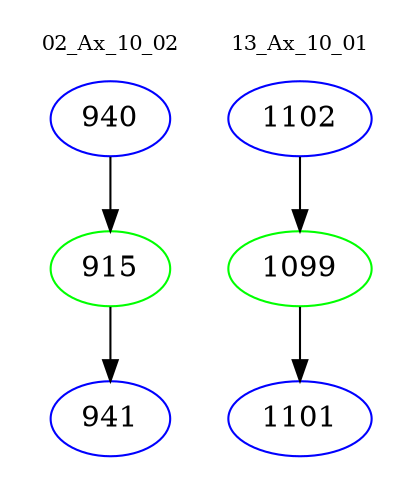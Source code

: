 digraph{
subgraph cluster_0 {
color = white
label = "02_Ax_10_02";
fontsize=10;
T0_940 [label="940", color="blue"]
T0_940 -> T0_915 [color="black"]
T0_915 [label="915", color="green"]
T0_915 -> T0_941 [color="black"]
T0_941 [label="941", color="blue"]
}
subgraph cluster_1 {
color = white
label = "13_Ax_10_01";
fontsize=10;
T1_1102 [label="1102", color="blue"]
T1_1102 -> T1_1099 [color="black"]
T1_1099 [label="1099", color="green"]
T1_1099 -> T1_1101 [color="black"]
T1_1101 [label="1101", color="blue"]
}
}

